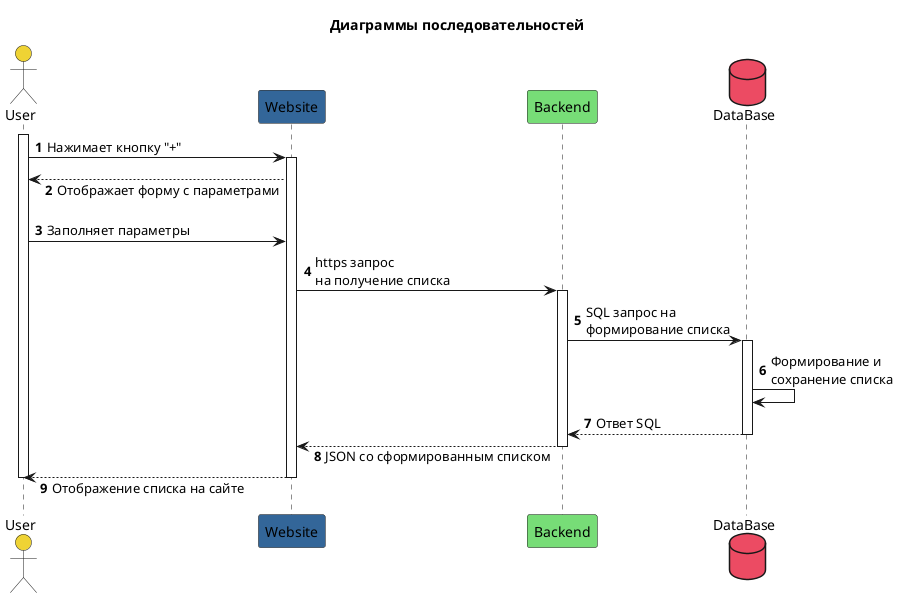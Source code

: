 @@startuml
autonumber
skinparam responseMessageBelowArrow true

title Диаграммы последовательностей

actor User #EFD334
participant Website #336699
participant Backend #77DD77
database DataBase #EC4B63

activate User
User -> Website : Нажимает кнопку "+"
activate Website
||10||
User <-- Website : Отображает форму с параметрами
||10||
User -> Website : Заполняет параметры
Website ->Backend : https запрос\nна получение списка
activate Backend
Backend -> DataBase : SQL запрос на\nформирование списка
activate DataBase
DataBase -> DataBase : Формирование и\nсохранение списка
return Ответ SQL
Website <-- Backend : JSON со сформированным списком
deactivate Backend
User <-- Website : Отображение списка на сайте
deactivate Website
deactivate User
@@enduml

